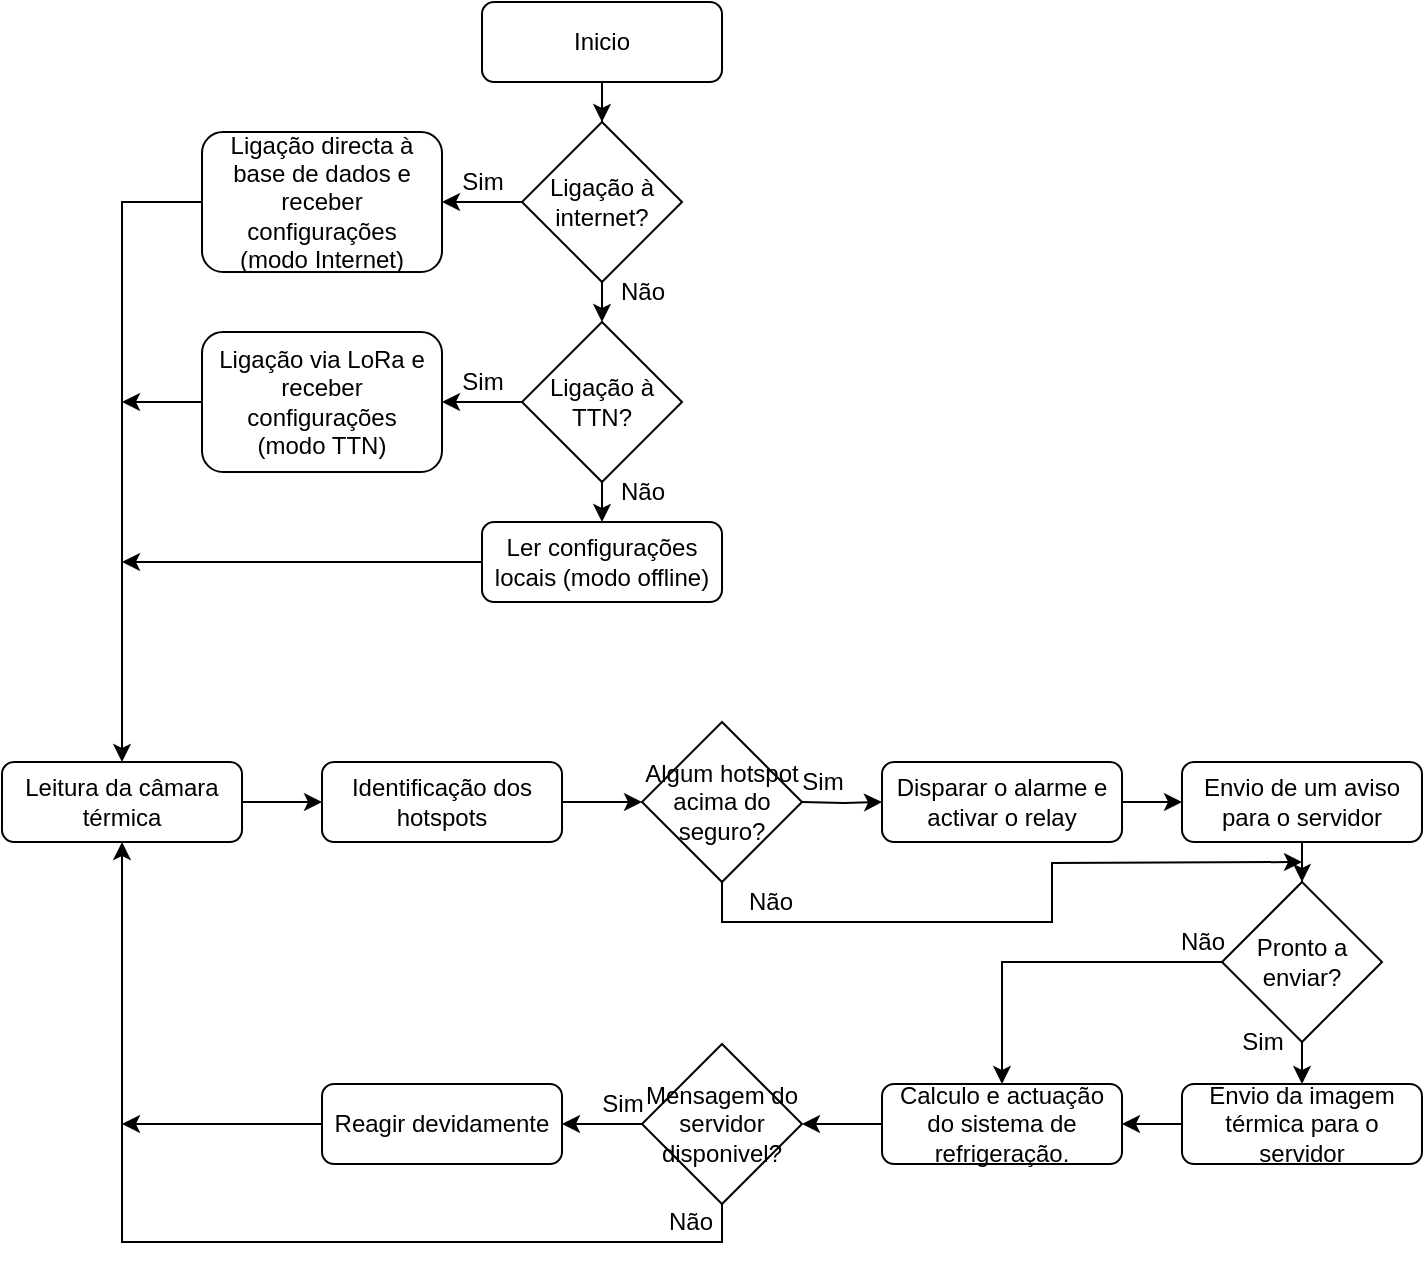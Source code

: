 <mxfile version="12.9.6" type="device"><diagram id="C5RBs43oDa-KdzZeNtuy" name="Page-1"><mxGraphModel dx="1422" dy="769" grid="1" gridSize="10" guides="1" tooltips="1" connect="1" arrows="1" fold="1" page="1" pageScale="1" pageWidth="827" pageHeight="1169" math="0" shadow="0"><root><mxCell id="WIyWlLk6GJQsqaUBKTNV-0"/><mxCell id="WIyWlLk6GJQsqaUBKTNV-1" parent="WIyWlLk6GJQsqaUBKTNV-0"/><mxCell id="OyhcpKSAVuFAqpmt40ao-4" value="" style="edgeStyle=orthogonalEdgeStyle;rounded=0;orthogonalLoop=1;jettySize=auto;html=1;" parent="WIyWlLk6GJQsqaUBKTNV-1" source="WIyWlLk6GJQsqaUBKTNV-3" target="OyhcpKSAVuFAqpmt40ao-3" edge="1"><mxGeometry relative="1" as="geometry"/></mxCell><mxCell id="WIyWlLk6GJQsqaUBKTNV-3" value="Leitura da câmara térmica" style="rounded=1;whiteSpace=wrap;html=1;fontSize=12;glass=0;strokeWidth=1;shadow=0;" parent="WIyWlLk6GJQsqaUBKTNV-1" vertex="1"><mxGeometry x="30" y="400" width="120" height="40" as="geometry"/></mxCell><mxCell id="OyhcpKSAVuFAqpmt40ao-7" value="" style="edgeStyle=orthogonalEdgeStyle;rounded=0;orthogonalLoop=1;jettySize=auto;html=1;" parent="WIyWlLk6GJQsqaUBKTNV-1" source="OyhcpKSAVuFAqpmt40ao-3" edge="1"><mxGeometry relative="1" as="geometry"><mxPoint x="350" y="420" as="targetPoint"/></mxGeometry></mxCell><mxCell id="OyhcpKSAVuFAqpmt40ao-3" value="Identificação dos hotspots" style="rounded=1;whiteSpace=wrap;html=1;fontSize=12;glass=0;strokeWidth=1;shadow=0;" parent="WIyWlLk6GJQsqaUBKTNV-1" vertex="1"><mxGeometry x="190" y="400" width="120" height="40" as="geometry"/></mxCell><mxCell id="OyhcpKSAVuFAqpmt40ao-10" value="" style="edgeStyle=orthogonalEdgeStyle;rounded=0;orthogonalLoop=1;jettySize=auto;html=1;" parent="WIyWlLk6GJQsqaUBKTNV-1" target="OyhcpKSAVuFAqpmt40ao-9" edge="1"><mxGeometry relative="1" as="geometry"><mxPoint x="430" y="420" as="sourcePoint"/></mxGeometry></mxCell><mxCell id="kM8sTPcPppd3f0BgFid5-11" style="edgeStyle=orthogonalEdgeStyle;rounded=0;orthogonalLoop=1;jettySize=auto;html=1;exitX=0.5;exitY=1;exitDx=0;exitDy=0;" edge="1" parent="WIyWlLk6GJQsqaUBKTNV-1" source="OyhcpKSAVuFAqpmt40ao-5"><mxGeometry relative="1" as="geometry"><mxPoint x="680" y="450" as="targetPoint"/></mxGeometry></mxCell><mxCell id="OyhcpKSAVuFAqpmt40ao-5" value="Algum hotspot acima do seguro?" style="rhombus;whiteSpace=wrap;html=1;" parent="WIyWlLk6GJQsqaUBKTNV-1" vertex="1"><mxGeometry x="350" y="380" width="80" height="80" as="geometry"/></mxCell><mxCell id="OyhcpKSAVuFAqpmt40ao-53" value="" style="edgeStyle=orthogonalEdgeStyle;rounded=0;orthogonalLoop=1;jettySize=auto;html=1;" parent="WIyWlLk6GJQsqaUBKTNV-1" source="OyhcpKSAVuFAqpmt40ao-9" target="OyhcpKSAVuFAqpmt40ao-52" edge="1"><mxGeometry relative="1" as="geometry"/></mxCell><mxCell id="OyhcpKSAVuFAqpmt40ao-9" value="Disparar o alarme e activar o relay" style="rounded=1;whiteSpace=wrap;html=1;fontSize=12;glass=0;strokeWidth=1;shadow=0;" parent="WIyWlLk6GJQsqaUBKTNV-1" vertex="1"><mxGeometry x="470" y="400" width="120" height="40" as="geometry"/></mxCell><mxCell id="OyhcpKSAVuFAqpmt40ao-11" value="Sim" style="text;html=1;align=center;verticalAlign=middle;resizable=0;points=[];autosize=1;" parent="WIyWlLk6GJQsqaUBKTNV-1" vertex="1"><mxGeometry x="420" y="400" width="40" height="20" as="geometry"/></mxCell><mxCell id="kM8sTPcPppd3f0BgFid5-16" style="edgeStyle=orthogonalEdgeStyle;rounded=0;orthogonalLoop=1;jettySize=auto;html=1;exitX=0;exitY=0.5;exitDx=0;exitDy=0;entryX=1;entryY=0.5;entryDx=0;entryDy=0;" edge="1" parent="WIyWlLk6GJQsqaUBKTNV-1" source="OyhcpKSAVuFAqpmt40ao-15" target="OyhcpKSAVuFAqpmt40ao-57"><mxGeometry relative="1" as="geometry"/></mxCell><mxCell id="OyhcpKSAVuFAqpmt40ao-15" value="Envio da imagem térmica para o servidor" style="rounded=1;whiteSpace=wrap;html=1;fontSize=12;glass=0;strokeWidth=1;shadow=0;" parent="WIyWlLk6GJQsqaUBKTNV-1" vertex="1"><mxGeometry x="620" y="561" width="120" height="40" as="geometry"/></mxCell><mxCell id="OyhcpKSAVuFAqpmt40ao-25" value="" style="edgeStyle=orthogonalEdgeStyle;rounded=0;orthogonalLoop=1;jettySize=auto;html=1;" parent="WIyWlLk6GJQsqaUBKTNV-1" source="OyhcpKSAVuFAqpmt40ao-23" target="OyhcpKSAVuFAqpmt40ao-24" edge="1"><mxGeometry relative="1" as="geometry"/></mxCell><mxCell id="OyhcpKSAVuFAqpmt40ao-23" value="Inicio" style="rounded=1;whiteSpace=wrap;html=1;fontSize=12;glass=0;strokeWidth=1;shadow=0;" parent="WIyWlLk6GJQsqaUBKTNV-1" vertex="1"><mxGeometry x="270" y="20" width="120" height="40" as="geometry"/></mxCell><mxCell id="OyhcpKSAVuFAqpmt40ao-33" style="edgeStyle=orthogonalEdgeStyle;rounded=0;orthogonalLoop=1;jettySize=auto;html=1;exitX=0.5;exitY=1;exitDx=0;exitDy=0;entryX=0.5;entryY=0;entryDx=0;entryDy=0;" parent="WIyWlLk6GJQsqaUBKTNV-1" source="OyhcpKSAVuFAqpmt40ao-24" target="OyhcpKSAVuFAqpmt40ao-32" edge="1"><mxGeometry relative="1" as="geometry"/></mxCell><mxCell id="OyhcpKSAVuFAqpmt40ao-41" value="" style="edgeStyle=orthogonalEdgeStyle;rounded=0;orthogonalLoop=1;jettySize=auto;html=1;" parent="WIyWlLk6GJQsqaUBKTNV-1" source="OyhcpKSAVuFAqpmt40ao-24" target="OyhcpKSAVuFAqpmt40ao-30" edge="1"><mxGeometry relative="1" as="geometry"/></mxCell><mxCell id="OyhcpKSAVuFAqpmt40ao-24" value="Ligação à internet?" style="rhombus;whiteSpace=wrap;html=1;" parent="WIyWlLk6GJQsqaUBKTNV-1" vertex="1"><mxGeometry x="290" y="80" width="80" height="80" as="geometry"/></mxCell><mxCell id="OyhcpKSAVuFAqpmt40ao-36" style="edgeStyle=orthogonalEdgeStyle;rounded=0;orthogonalLoop=1;jettySize=auto;html=1;exitX=0;exitY=0.5;exitDx=0;exitDy=0;entryX=0.5;entryY=0;entryDx=0;entryDy=0;" parent="WIyWlLk6GJQsqaUBKTNV-1" source="OyhcpKSAVuFAqpmt40ao-30" target="WIyWlLk6GJQsqaUBKTNV-3" edge="1"><mxGeometry relative="1" as="geometry"/></mxCell><mxCell id="OyhcpKSAVuFAqpmt40ao-30" value="&lt;div&gt;Ligação directa à base de dados e receber configurações &lt;br&gt;&lt;/div&gt;&lt;div&gt;(modo Internet)&lt;/div&gt;" style="rounded=1;whiteSpace=wrap;html=1;fontSize=12;glass=0;strokeWidth=1;shadow=0;" parent="WIyWlLk6GJQsqaUBKTNV-1" vertex="1"><mxGeometry x="130" y="85" width="120" height="70" as="geometry"/></mxCell><mxCell id="OyhcpKSAVuFAqpmt40ao-37" style="edgeStyle=orthogonalEdgeStyle;rounded=0;orthogonalLoop=1;jettySize=auto;html=1;exitX=0;exitY=0.5;exitDx=0;exitDy=0;" parent="WIyWlLk6GJQsqaUBKTNV-1" source="OyhcpKSAVuFAqpmt40ao-31" edge="1"><mxGeometry relative="1" as="geometry"><mxPoint x="90" y="220" as="targetPoint"/></mxGeometry></mxCell><mxCell id="OyhcpKSAVuFAqpmt40ao-31" value="Ligação via LoRa e receber configurações&lt;br&gt;(modo TTN)" style="rounded=1;whiteSpace=wrap;html=1;fontSize=12;glass=0;strokeWidth=1;shadow=0;" parent="WIyWlLk6GJQsqaUBKTNV-1" vertex="1"><mxGeometry x="130" y="185" width="120" height="70" as="geometry"/></mxCell><mxCell id="OyhcpKSAVuFAqpmt40ao-35" style="edgeStyle=orthogonalEdgeStyle;rounded=0;orthogonalLoop=1;jettySize=auto;html=1;exitX=0.5;exitY=1;exitDx=0;exitDy=0;entryX=0.5;entryY=0;entryDx=0;entryDy=0;" parent="WIyWlLk6GJQsqaUBKTNV-1" source="OyhcpKSAVuFAqpmt40ao-32" target="OyhcpKSAVuFAqpmt40ao-34" edge="1"><mxGeometry relative="1" as="geometry"/></mxCell><mxCell id="OyhcpKSAVuFAqpmt40ao-40" value="" style="edgeStyle=orthogonalEdgeStyle;rounded=0;orthogonalLoop=1;jettySize=auto;html=1;" parent="WIyWlLk6GJQsqaUBKTNV-1" source="OyhcpKSAVuFAqpmt40ao-32" target="OyhcpKSAVuFAqpmt40ao-31" edge="1"><mxGeometry relative="1" as="geometry"/></mxCell><mxCell id="OyhcpKSAVuFAqpmt40ao-32" value="Ligação à TTN?" style="rhombus;whiteSpace=wrap;html=1;" parent="WIyWlLk6GJQsqaUBKTNV-1" vertex="1"><mxGeometry x="290" y="180" width="80" height="80" as="geometry"/></mxCell><mxCell id="OyhcpKSAVuFAqpmt40ao-39" value="" style="edgeStyle=orthogonalEdgeStyle;rounded=0;orthogonalLoop=1;jettySize=auto;html=1;" parent="WIyWlLk6GJQsqaUBKTNV-1" source="OyhcpKSAVuFAqpmt40ao-34" edge="1"><mxGeometry relative="1" as="geometry"><mxPoint x="90" y="300" as="targetPoint"/></mxGeometry></mxCell><mxCell id="OyhcpKSAVuFAqpmt40ao-34" value="Ler configurações locais (modo offline)" style="rounded=1;whiteSpace=wrap;html=1;fontSize=12;glass=0;strokeWidth=1;shadow=0;" parent="WIyWlLk6GJQsqaUBKTNV-1" vertex="1"><mxGeometry x="270" y="280" width="120" height="40" as="geometry"/></mxCell><mxCell id="OyhcpKSAVuFAqpmt40ao-44" value="Sim" style="text;html=1;align=center;verticalAlign=middle;resizable=0;points=[];autosize=1;" parent="WIyWlLk6GJQsqaUBKTNV-1" vertex="1"><mxGeometry x="250" y="100" width="40" height="20" as="geometry"/></mxCell><mxCell id="OyhcpKSAVuFAqpmt40ao-45" value="Sim" style="text;html=1;align=center;verticalAlign=middle;resizable=0;points=[];autosize=1;" parent="WIyWlLk6GJQsqaUBKTNV-1" vertex="1"><mxGeometry x="250" y="200" width="40" height="20" as="geometry"/></mxCell><mxCell id="OyhcpKSAVuFAqpmt40ao-47" value="Não" style="text;html=1;align=center;verticalAlign=middle;resizable=0;points=[];autosize=1;" parent="WIyWlLk6GJQsqaUBKTNV-1" vertex="1"><mxGeometry x="330" y="155" width="40" height="20" as="geometry"/></mxCell><mxCell id="OyhcpKSAVuFAqpmt40ao-48" value="Não" style="text;html=1;align=center;verticalAlign=middle;resizable=0;points=[];autosize=1;" parent="WIyWlLk6GJQsqaUBKTNV-1" vertex="1"><mxGeometry x="330" y="255" width="40" height="20" as="geometry"/></mxCell><mxCell id="kM8sTPcPppd3f0BgFid5-7" value="" style="edgeStyle=orthogonalEdgeStyle;rounded=0;orthogonalLoop=1;jettySize=auto;html=1;" edge="1" parent="WIyWlLk6GJQsqaUBKTNV-1" source="OyhcpKSAVuFAqpmt40ao-52" target="kM8sTPcPppd3f0BgFid5-0"><mxGeometry relative="1" as="geometry"/></mxCell><mxCell id="OyhcpKSAVuFAqpmt40ao-52" value="Envio de um aviso para o servidor" style="rounded=1;whiteSpace=wrap;html=1;fontSize=12;glass=0;strokeWidth=1;shadow=0;" parent="WIyWlLk6GJQsqaUBKTNV-1" vertex="1"><mxGeometry x="620" y="400" width="120" height="40" as="geometry"/></mxCell><mxCell id="OyhcpKSAVuFAqpmt40ao-68" style="edgeStyle=orthogonalEdgeStyle;rounded=0;orthogonalLoop=1;jettySize=auto;html=1;exitX=0;exitY=0.5;exitDx=0;exitDy=0;entryX=1;entryY=0.5;entryDx=0;entryDy=0;" parent="WIyWlLk6GJQsqaUBKTNV-1" source="OyhcpKSAVuFAqpmt40ao-57" target="OyhcpKSAVuFAqpmt40ao-59" edge="1"><mxGeometry relative="1" as="geometry"><mxPoint x="440" y="582" as="targetPoint"/></mxGeometry></mxCell><mxCell id="OyhcpKSAVuFAqpmt40ao-57" value="Calculo e actuação do sistema de refrigeração. " style="rounded=1;whiteSpace=wrap;html=1;fontSize=12;glass=0;strokeWidth=1;shadow=0;" parent="WIyWlLk6GJQsqaUBKTNV-1" vertex="1"><mxGeometry x="470" y="561" width="120" height="40" as="geometry"/></mxCell><mxCell id="OyhcpKSAVuFAqpmt40ao-64" style="edgeStyle=orthogonalEdgeStyle;rounded=0;orthogonalLoop=1;jettySize=auto;html=1;exitX=0.5;exitY=1;exitDx=0;exitDy=0;entryX=0.5;entryY=1;entryDx=0;entryDy=0;" parent="WIyWlLk6GJQsqaUBKTNV-1" source="OyhcpKSAVuFAqpmt40ao-59" target="WIyWlLk6GJQsqaUBKTNV-3" edge="1"><mxGeometry relative="1" as="geometry"><Array as="points"><mxPoint x="390" y="640"/><mxPoint x="90" y="640"/></Array></mxGeometry></mxCell><mxCell id="kM8sTPcPppd3f0BgFid5-17" style="edgeStyle=orthogonalEdgeStyle;rounded=0;orthogonalLoop=1;jettySize=auto;html=1;exitX=0;exitY=0.5;exitDx=0;exitDy=0;entryX=1;entryY=0.5;entryDx=0;entryDy=0;" edge="1" parent="WIyWlLk6GJQsqaUBKTNV-1" source="OyhcpKSAVuFAqpmt40ao-59" target="OyhcpKSAVuFAqpmt40ao-61"><mxGeometry relative="1" as="geometry"/></mxCell><mxCell id="OyhcpKSAVuFAqpmt40ao-59" value="Mensagem do servidor disponivel?" style="rhombus;whiteSpace=wrap;html=1;" parent="WIyWlLk6GJQsqaUBKTNV-1" vertex="1"><mxGeometry x="350" y="541" width="80" height="80" as="geometry"/></mxCell><mxCell id="kM8sTPcPppd3f0BgFid5-20" style="edgeStyle=orthogonalEdgeStyle;rounded=0;orthogonalLoop=1;jettySize=auto;html=1;exitX=0;exitY=0.5;exitDx=0;exitDy=0;" edge="1" parent="WIyWlLk6GJQsqaUBKTNV-1" source="OyhcpKSAVuFAqpmt40ao-61"><mxGeometry relative="1" as="geometry"><mxPoint x="90" y="581" as="targetPoint"/></mxGeometry></mxCell><mxCell id="OyhcpKSAVuFAqpmt40ao-61" value="Reagir devidamente" style="rounded=1;whiteSpace=wrap;html=1;fontSize=12;glass=0;strokeWidth=1;shadow=0;" parent="WIyWlLk6GJQsqaUBKTNV-1" vertex="1"><mxGeometry x="190" y="561" width="120" height="40" as="geometry"/></mxCell><mxCell id="OyhcpKSAVuFAqpmt40ao-63" value="Sim" style="text;html=1;align=center;verticalAlign=middle;resizable=0;points=[];autosize=1;" parent="WIyWlLk6GJQsqaUBKTNV-1" vertex="1"><mxGeometry x="320" y="561" width="40" height="20" as="geometry"/></mxCell><mxCell id="OyhcpKSAVuFAqpmt40ao-65" value="Não" style="text;html=1;align=center;verticalAlign=middle;resizable=0;points=[];autosize=1;" parent="WIyWlLk6GJQsqaUBKTNV-1" vertex="1"><mxGeometry x="354" y="620" width="40" height="20" as="geometry"/></mxCell><mxCell id="kM8sTPcPppd3f0BgFid5-3" style="edgeStyle=orthogonalEdgeStyle;rounded=0;orthogonalLoop=1;jettySize=auto;html=1;" edge="1" parent="WIyWlLk6GJQsqaUBKTNV-1" source="kM8sTPcPppd3f0BgFid5-0" target="OyhcpKSAVuFAqpmt40ao-57"><mxGeometry relative="1" as="geometry"/></mxCell><mxCell id="kM8sTPcPppd3f0BgFid5-15" style="edgeStyle=orthogonalEdgeStyle;rounded=0;orthogonalLoop=1;jettySize=auto;html=1;exitX=0.5;exitY=1;exitDx=0;exitDy=0;entryX=0.5;entryY=0;entryDx=0;entryDy=0;" edge="1" parent="WIyWlLk6GJQsqaUBKTNV-1" source="kM8sTPcPppd3f0BgFid5-0" target="OyhcpKSAVuFAqpmt40ao-15"><mxGeometry relative="1" as="geometry"/></mxCell><mxCell id="kM8sTPcPppd3f0BgFid5-0" value="Pronto a enviar?" style="rhombus;whiteSpace=wrap;html=1;" vertex="1" parent="WIyWlLk6GJQsqaUBKTNV-1"><mxGeometry x="640" y="460" width="80" height="80" as="geometry"/></mxCell><mxCell id="kM8sTPcPppd3f0BgFid5-12" value="Não" style="text;html=1;align=center;verticalAlign=middle;resizable=0;points=[];autosize=1;" vertex="1" parent="WIyWlLk6GJQsqaUBKTNV-1"><mxGeometry x="394" y="460" width="40" height="20" as="geometry"/></mxCell><mxCell id="kM8sTPcPppd3f0BgFid5-13" value="Não" style="text;html=1;align=center;verticalAlign=middle;resizable=0;points=[];autosize=1;" vertex="1" parent="WIyWlLk6GJQsqaUBKTNV-1"><mxGeometry x="610" y="480" width="40" height="20" as="geometry"/></mxCell><mxCell id="kM8sTPcPppd3f0BgFid5-24" value="Sim" style="text;html=1;align=center;verticalAlign=middle;resizable=0;points=[];autosize=1;" vertex="1" parent="WIyWlLk6GJQsqaUBKTNV-1"><mxGeometry x="640" y="530" width="40" height="20" as="geometry"/></mxCell></root></mxGraphModel></diagram></mxfile>